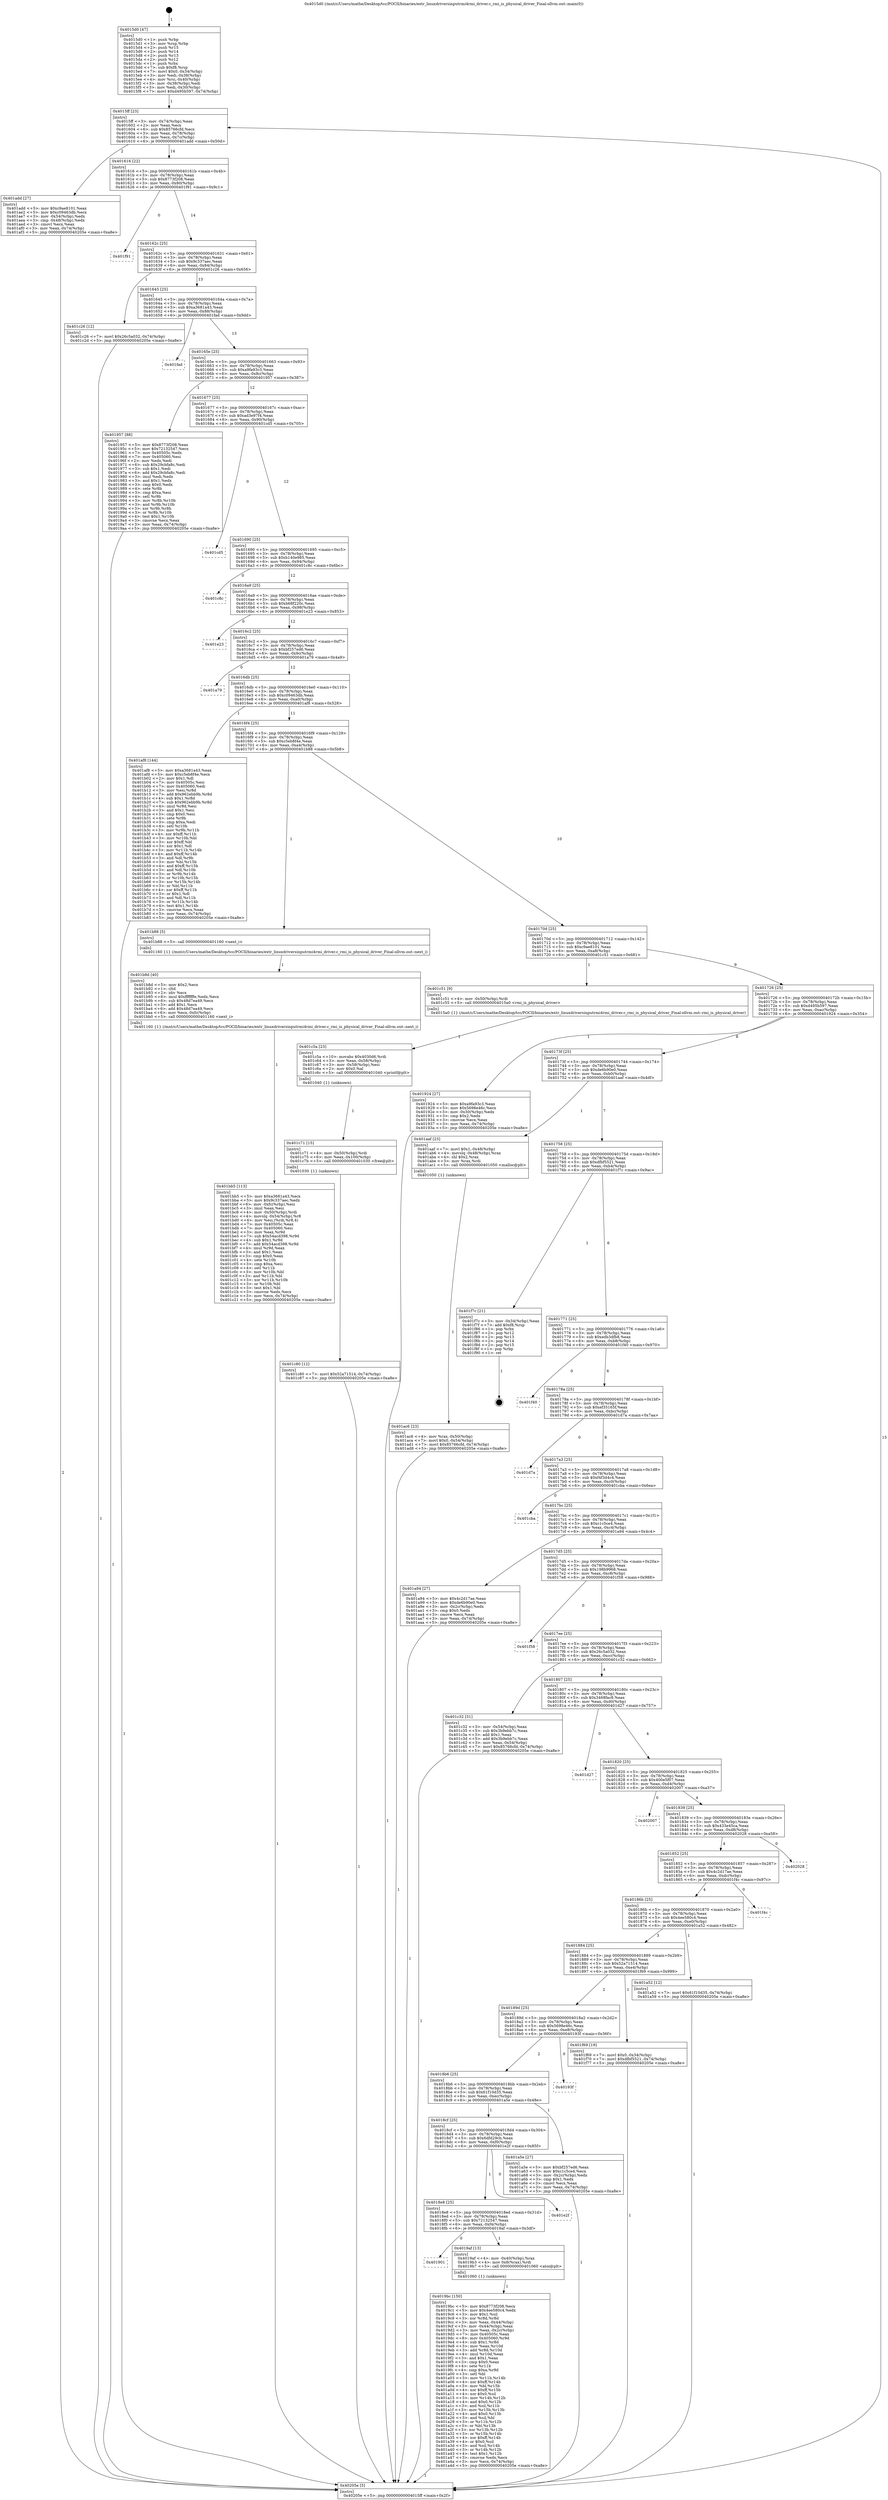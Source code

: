 digraph "0x4015d0" {
  label = "0x4015d0 (/mnt/c/Users/mathe/Desktop/tcc/POCII/binaries/extr_linuxdriversinputrmi4rmi_driver.c_rmi_is_physical_driver_Final-ollvm.out::main(0))"
  labelloc = "t"
  node[shape=record]

  Entry [label="",width=0.3,height=0.3,shape=circle,fillcolor=black,style=filled]
  "0x4015ff" [label="{
     0x4015ff [23]\l
     | [instrs]\l
     &nbsp;&nbsp;0x4015ff \<+3\>: mov -0x74(%rbp),%eax\l
     &nbsp;&nbsp;0x401602 \<+2\>: mov %eax,%ecx\l
     &nbsp;&nbsp;0x401604 \<+6\>: sub $0x85766cfd,%ecx\l
     &nbsp;&nbsp;0x40160a \<+3\>: mov %eax,-0x78(%rbp)\l
     &nbsp;&nbsp;0x40160d \<+3\>: mov %ecx,-0x7c(%rbp)\l
     &nbsp;&nbsp;0x401610 \<+6\>: je 0000000000401add \<main+0x50d\>\l
  }"]
  "0x401add" [label="{
     0x401add [27]\l
     | [instrs]\l
     &nbsp;&nbsp;0x401add \<+5\>: mov $0xc9ae8101,%eax\l
     &nbsp;&nbsp;0x401ae2 \<+5\>: mov $0xc09463db,%ecx\l
     &nbsp;&nbsp;0x401ae7 \<+3\>: mov -0x54(%rbp),%edx\l
     &nbsp;&nbsp;0x401aea \<+3\>: cmp -0x48(%rbp),%edx\l
     &nbsp;&nbsp;0x401aed \<+3\>: cmovl %ecx,%eax\l
     &nbsp;&nbsp;0x401af0 \<+3\>: mov %eax,-0x74(%rbp)\l
     &nbsp;&nbsp;0x401af3 \<+5\>: jmp 000000000040205e \<main+0xa8e\>\l
  }"]
  "0x401616" [label="{
     0x401616 [22]\l
     | [instrs]\l
     &nbsp;&nbsp;0x401616 \<+5\>: jmp 000000000040161b \<main+0x4b\>\l
     &nbsp;&nbsp;0x40161b \<+3\>: mov -0x78(%rbp),%eax\l
     &nbsp;&nbsp;0x40161e \<+5\>: sub $0x8773f208,%eax\l
     &nbsp;&nbsp;0x401623 \<+3\>: mov %eax,-0x80(%rbp)\l
     &nbsp;&nbsp;0x401626 \<+6\>: je 0000000000401f91 \<main+0x9c1\>\l
  }"]
  Exit [label="",width=0.3,height=0.3,shape=circle,fillcolor=black,style=filled,peripheries=2]
  "0x401f91" [label="{
     0x401f91\l
  }", style=dashed]
  "0x40162c" [label="{
     0x40162c [25]\l
     | [instrs]\l
     &nbsp;&nbsp;0x40162c \<+5\>: jmp 0000000000401631 \<main+0x61\>\l
     &nbsp;&nbsp;0x401631 \<+3\>: mov -0x78(%rbp),%eax\l
     &nbsp;&nbsp;0x401634 \<+5\>: sub $0x9c337aec,%eax\l
     &nbsp;&nbsp;0x401639 \<+6\>: mov %eax,-0x84(%rbp)\l
     &nbsp;&nbsp;0x40163f \<+6\>: je 0000000000401c26 \<main+0x656\>\l
  }"]
  "0x401c80" [label="{
     0x401c80 [12]\l
     | [instrs]\l
     &nbsp;&nbsp;0x401c80 \<+7\>: movl $0x52a71514,-0x74(%rbp)\l
     &nbsp;&nbsp;0x401c87 \<+5\>: jmp 000000000040205e \<main+0xa8e\>\l
  }"]
  "0x401c26" [label="{
     0x401c26 [12]\l
     | [instrs]\l
     &nbsp;&nbsp;0x401c26 \<+7\>: movl $0x26c5a032,-0x74(%rbp)\l
     &nbsp;&nbsp;0x401c2d \<+5\>: jmp 000000000040205e \<main+0xa8e\>\l
  }"]
  "0x401645" [label="{
     0x401645 [25]\l
     | [instrs]\l
     &nbsp;&nbsp;0x401645 \<+5\>: jmp 000000000040164a \<main+0x7a\>\l
     &nbsp;&nbsp;0x40164a \<+3\>: mov -0x78(%rbp),%eax\l
     &nbsp;&nbsp;0x40164d \<+5\>: sub $0xa3681a43,%eax\l
     &nbsp;&nbsp;0x401652 \<+6\>: mov %eax,-0x88(%rbp)\l
     &nbsp;&nbsp;0x401658 \<+6\>: je 0000000000401fad \<main+0x9dd\>\l
  }"]
  "0x401c71" [label="{
     0x401c71 [15]\l
     | [instrs]\l
     &nbsp;&nbsp;0x401c71 \<+4\>: mov -0x50(%rbp),%rdi\l
     &nbsp;&nbsp;0x401c75 \<+6\>: mov %eax,-0x100(%rbp)\l
     &nbsp;&nbsp;0x401c7b \<+5\>: call 0000000000401030 \<free@plt\>\l
     | [calls]\l
     &nbsp;&nbsp;0x401030 \{1\} (unknown)\l
  }"]
  "0x401fad" [label="{
     0x401fad\l
  }", style=dashed]
  "0x40165e" [label="{
     0x40165e [25]\l
     | [instrs]\l
     &nbsp;&nbsp;0x40165e \<+5\>: jmp 0000000000401663 \<main+0x93\>\l
     &nbsp;&nbsp;0x401663 \<+3\>: mov -0x78(%rbp),%eax\l
     &nbsp;&nbsp;0x401666 \<+5\>: sub $0xa9fa93c3,%eax\l
     &nbsp;&nbsp;0x40166b \<+6\>: mov %eax,-0x8c(%rbp)\l
     &nbsp;&nbsp;0x401671 \<+6\>: je 0000000000401957 \<main+0x387\>\l
  }"]
  "0x401c5a" [label="{
     0x401c5a [23]\l
     | [instrs]\l
     &nbsp;&nbsp;0x401c5a \<+10\>: movabs $0x4030d6,%rdi\l
     &nbsp;&nbsp;0x401c64 \<+3\>: mov %eax,-0x58(%rbp)\l
     &nbsp;&nbsp;0x401c67 \<+3\>: mov -0x58(%rbp),%esi\l
     &nbsp;&nbsp;0x401c6a \<+2\>: mov $0x0,%al\l
     &nbsp;&nbsp;0x401c6c \<+5\>: call 0000000000401040 \<printf@plt\>\l
     | [calls]\l
     &nbsp;&nbsp;0x401040 \{1\} (unknown)\l
  }"]
  "0x401957" [label="{
     0x401957 [88]\l
     | [instrs]\l
     &nbsp;&nbsp;0x401957 \<+5\>: mov $0x8773f208,%eax\l
     &nbsp;&nbsp;0x40195c \<+5\>: mov $0x72132547,%ecx\l
     &nbsp;&nbsp;0x401961 \<+7\>: mov 0x40505c,%edx\l
     &nbsp;&nbsp;0x401968 \<+7\>: mov 0x405060,%esi\l
     &nbsp;&nbsp;0x40196f \<+2\>: mov %edx,%edi\l
     &nbsp;&nbsp;0x401971 \<+6\>: sub $0x29cbfa8c,%edi\l
     &nbsp;&nbsp;0x401977 \<+3\>: sub $0x1,%edi\l
     &nbsp;&nbsp;0x40197a \<+6\>: add $0x29cbfa8c,%edi\l
     &nbsp;&nbsp;0x401980 \<+3\>: imul %edi,%edx\l
     &nbsp;&nbsp;0x401983 \<+3\>: and $0x1,%edx\l
     &nbsp;&nbsp;0x401986 \<+3\>: cmp $0x0,%edx\l
     &nbsp;&nbsp;0x401989 \<+4\>: sete %r8b\l
     &nbsp;&nbsp;0x40198d \<+3\>: cmp $0xa,%esi\l
     &nbsp;&nbsp;0x401990 \<+4\>: setl %r9b\l
     &nbsp;&nbsp;0x401994 \<+3\>: mov %r8b,%r10b\l
     &nbsp;&nbsp;0x401997 \<+3\>: and %r9b,%r10b\l
     &nbsp;&nbsp;0x40199a \<+3\>: xor %r9b,%r8b\l
     &nbsp;&nbsp;0x40199d \<+3\>: or %r8b,%r10b\l
     &nbsp;&nbsp;0x4019a0 \<+4\>: test $0x1,%r10b\l
     &nbsp;&nbsp;0x4019a4 \<+3\>: cmovne %ecx,%eax\l
     &nbsp;&nbsp;0x4019a7 \<+3\>: mov %eax,-0x74(%rbp)\l
     &nbsp;&nbsp;0x4019aa \<+5\>: jmp 000000000040205e \<main+0xa8e\>\l
  }"]
  "0x401677" [label="{
     0x401677 [25]\l
     | [instrs]\l
     &nbsp;&nbsp;0x401677 \<+5\>: jmp 000000000040167c \<main+0xac\>\l
     &nbsp;&nbsp;0x40167c \<+3\>: mov -0x78(%rbp),%eax\l
     &nbsp;&nbsp;0x40167f \<+5\>: sub $0xad3e97f4,%eax\l
     &nbsp;&nbsp;0x401684 \<+6\>: mov %eax,-0x90(%rbp)\l
     &nbsp;&nbsp;0x40168a \<+6\>: je 0000000000401cd5 \<main+0x705\>\l
  }"]
  "0x401bb5" [label="{
     0x401bb5 [113]\l
     | [instrs]\l
     &nbsp;&nbsp;0x401bb5 \<+5\>: mov $0xa3681a43,%ecx\l
     &nbsp;&nbsp;0x401bba \<+5\>: mov $0x9c337aec,%edx\l
     &nbsp;&nbsp;0x401bbf \<+6\>: mov -0xfc(%rbp),%esi\l
     &nbsp;&nbsp;0x401bc5 \<+3\>: imul %eax,%esi\l
     &nbsp;&nbsp;0x401bc8 \<+4\>: mov -0x50(%rbp),%rdi\l
     &nbsp;&nbsp;0x401bcc \<+4\>: movslq -0x54(%rbp),%r8\l
     &nbsp;&nbsp;0x401bd0 \<+4\>: mov %esi,(%rdi,%r8,4)\l
     &nbsp;&nbsp;0x401bd4 \<+7\>: mov 0x40505c,%eax\l
     &nbsp;&nbsp;0x401bdb \<+7\>: mov 0x405060,%esi\l
     &nbsp;&nbsp;0x401be2 \<+3\>: mov %eax,%r9d\l
     &nbsp;&nbsp;0x401be5 \<+7\>: sub $0x54acd398,%r9d\l
     &nbsp;&nbsp;0x401bec \<+4\>: sub $0x1,%r9d\l
     &nbsp;&nbsp;0x401bf0 \<+7\>: add $0x54acd398,%r9d\l
     &nbsp;&nbsp;0x401bf7 \<+4\>: imul %r9d,%eax\l
     &nbsp;&nbsp;0x401bfb \<+3\>: and $0x1,%eax\l
     &nbsp;&nbsp;0x401bfe \<+3\>: cmp $0x0,%eax\l
     &nbsp;&nbsp;0x401c01 \<+4\>: sete %r10b\l
     &nbsp;&nbsp;0x401c05 \<+3\>: cmp $0xa,%esi\l
     &nbsp;&nbsp;0x401c08 \<+4\>: setl %r11b\l
     &nbsp;&nbsp;0x401c0c \<+3\>: mov %r10b,%bl\l
     &nbsp;&nbsp;0x401c0f \<+3\>: and %r11b,%bl\l
     &nbsp;&nbsp;0x401c12 \<+3\>: xor %r11b,%r10b\l
     &nbsp;&nbsp;0x401c15 \<+3\>: or %r10b,%bl\l
     &nbsp;&nbsp;0x401c18 \<+3\>: test $0x1,%bl\l
     &nbsp;&nbsp;0x401c1b \<+3\>: cmovne %edx,%ecx\l
     &nbsp;&nbsp;0x401c1e \<+3\>: mov %ecx,-0x74(%rbp)\l
     &nbsp;&nbsp;0x401c21 \<+5\>: jmp 000000000040205e \<main+0xa8e\>\l
  }"]
  "0x401cd5" [label="{
     0x401cd5\l
  }", style=dashed]
  "0x401690" [label="{
     0x401690 [25]\l
     | [instrs]\l
     &nbsp;&nbsp;0x401690 \<+5\>: jmp 0000000000401695 \<main+0xc5\>\l
     &nbsp;&nbsp;0x401695 \<+3\>: mov -0x78(%rbp),%eax\l
     &nbsp;&nbsp;0x401698 \<+5\>: sub $0xb140e985,%eax\l
     &nbsp;&nbsp;0x40169d \<+6\>: mov %eax,-0x94(%rbp)\l
     &nbsp;&nbsp;0x4016a3 \<+6\>: je 0000000000401c8c \<main+0x6bc\>\l
  }"]
  "0x401b8d" [label="{
     0x401b8d [40]\l
     | [instrs]\l
     &nbsp;&nbsp;0x401b8d \<+5\>: mov $0x2,%ecx\l
     &nbsp;&nbsp;0x401b92 \<+1\>: cltd\l
     &nbsp;&nbsp;0x401b93 \<+2\>: idiv %ecx\l
     &nbsp;&nbsp;0x401b95 \<+6\>: imul $0xfffffffe,%edx,%ecx\l
     &nbsp;&nbsp;0x401b9b \<+6\>: sub $0x48d7ea49,%ecx\l
     &nbsp;&nbsp;0x401ba1 \<+3\>: add $0x1,%ecx\l
     &nbsp;&nbsp;0x401ba4 \<+6\>: add $0x48d7ea49,%ecx\l
     &nbsp;&nbsp;0x401baa \<+6\>: mov %ecx,-0xfc(%rbp)\l
     &nbsp;&nbsp;0x401bb0 \<+5\>: call 0000000000401160 \<next_i\>\l
     | [calls]\l
     &nbsp;&nbsp;0x401160 \{1\} (/mnt/c/Users/mathe/Desktop/tcc/POCII/binaries/extr_linuxdriversinputrmi4rmi_driver.c_rmi_is_physical_driver_Final-ollvm.out::next_i)\l
  }"]
  "0x401c8c" [label="{
     0x401c8c\l
  }", style=dashed]
  "0x4016a9" [label="{
     0x4016a9 [25]\l
     | [instrs]\l
     &nbsp;&nbsp;0x4016a9 \<+5\>: jmp 00000000004016ae \<main+0xde\>\l
     &nbsp;&nbsp;0x4016ae \<+3\>: mov -0x78(%rbp),%eax\l
     &nbsp;&nbsp;0x4016b1 \<+5\>: sub $0xb68f220c,%eax\l
     &nbsp;&nbsp;0x4016b6 \<+6\>: mov %eax,-0x98(%rbp)\l
     &nbsp;&nbsp;0x4016bc \<+6\>: je 0000000000401e23 \<main+0x853\>\l
  }"]
  "0x401ac6" [label="{
     0x401ac6 [23]\l
     | [instrs]\l
     &nbsp;&nbsp;0x401ac6 \<+4\>: mov %rax,-0x50(%rbp)\l
     &nbsp;&nbsp;0x401aca \<+7\>: movl $0x0,-0x54(%rbp)\l
     &nbsp;&nbsp;0x401ad1 \<+7\>: movl $0x85766cfd,-0x74(%rbp)\l
     &nbsp;&nbsp;0x401ad8 \<+5\>: jmp 000000000040205e \<main+0xa8e\>\l
  }"]
  "0x401e23" [label="{
     0x401e23\l
  }", style=dashed]
  "0x4016c2" [label="{
     0x4016c2 [25]\l
     | [instrs]\l
     &nbsp;&nbsp;0x4016c2 \<+5\>: jmp 00000000004016c7 \<main+0xf7\>\l
     &nbsp;&nbsp;0x4016c7 \<+3\>: mov -0x78(%rbp),%eax\l
     &nbsp;&nbsp;0x4016ca \<+5\>: sub $0xbf257ed6,%eax\l
     &nbsp;&nbsp;0x4016cf \<+6\>: mov %eax,-0x9c(%rbp)\l
     &nbsp;&nbsp;0x4016d5 \<+6\>: je 0000000000401a79 \<main+0x4a9\>\l
  }"]
  "0x4019bc" [label="{
     0x4019bc [150]\l
     | [instrs]\l
     &nbsp;&nbsp;0x4019bc \<+5\>: mov $0x8773f208,%ecx\l
     &nbsp;&nbsp;0x4019c1 \<+5\>: mov $0x4ee580c4,%edx\l
     &nbsp;&nbsp;0x4019c6 \<+3\>: mov $0x1,%sil\l
     &nbsp;&nbsp;0x4019c9 \<+3\>: xor %r8d,%r8d\l
     &nbsp;&nbsp;0x4019cc \<+3\>: mov %eax,-0x44(%rbp)\l
     &nbsp;&nbsp;0x4019cf \<+3\>: mov -0x44(%rbp),%eax\l
     &nbsp;&nbsp;0x4019d2 \<+3\>: mov %eax,-0x2c(%rbp)\l
     &nbsp;&nbsp;0x4019d5 \<+7\>: mov 0x40505c,%eax\l
     &nbsp;&nbsp;0x4019dc \<+8\>: mov 0x405060,%r9d\l
     &nbsp;&nbsp;0x4019e4 \<+4\>: sub $0x1,%r8d\l
     &nbsp;&nbsp;0x4019e8 \<+3\>: mov %eax,%r10d\l
     &nbsp;&nbsp;0x4019eb \<+3\>: add %r8d,%r10d\l
     &nbsp;&nbsp;0x4019ee \<+4\>: imul %r10d,%eax\l
     &nbsp;&nbsp;0x4019f2 \<+3\>: and $0x1,%eax\l
     &nbsp;&nbsp;0x4019f5 \<+3\>: cmp $0x0,%eax\l
     &nbsp;&nbsp;0x4019f8 \<+4\>: sete %r11b\l
     &nbsp;&nbsp;0x4019fc \<+4\>: cmp $0xa,%r9d\l
     &nbsp;&nbsp;0x401a00 \<+3\>: setl %bl\l
     &nbsp;&nbsp;0x401a03 \<+3\>: mov %r11b,%r14b\l
     &nbsp;&nbsp;0x401a06 \<+4\>: xor $0xff,%r14b\l
     &nbsp;&nbsp;0x401a0a \<+3\>: mov %bl,%r15b\l
     &nbsp;&nbsp;0x401a0d \<+4\>: xor $0xff,%r15b\l
     &nbsp;&nbsp;0x401a11 \<+4\>: xor $0x0,%sil\l
     &nbsp;&nbsp;0x401a15 \<+3\>: mov %r14b,%r12b\l
     &nbsp;&nbsp;0x401a18 \<+4\>: and $0x0,%r12b\l
     &nbsp;&nbsp;0x401a1c \<+3\>: and %sil,%r11b\l
     &nbsp;&nbsp;0x401a1f \<+3\>: mov %r15b,%r13b\l
     &nbsp;&nbsp;0x401a22 \<+4\>: and $0x0,%r13b\l
     &nbsp;&nbsp;0x401a26 \<+3\>: and %sil,%bl\l
     &nbsp;&nbsp;0x401a29 \<+3\>: or %r11b,%r12b\l
     &nbsp;&nbsp;0x401a2c \<+3\>: or %bl,%r13b\l
     &nbsp;&nbsp;0x401a2f \<+3\>: xor %r13b,%r12b\l
     &nbsp;&nbsp;0x401a32 \<+3\>: or %r15b,%r14b\l
     &nbsp;&nbsp;0x401a35 \<+4\>: xor $0xff,%r14b\l
     &nbsp;&nbsp;0x401a39 \<+4\>: or $0x0,%sil\l
     &nbsp;&nbsp;0x401a3d \<+3\>: and %sil,%r14b\l
     &nbsp;&nbsp;0x401a40 \<+3\>: or %r14b,%r12b\l
     &nbsp;&nbsp;0x401a43 \<+4\>: test $0x1,%r12b\l
     &nbsp;&nbsp;0x401a47 \<+3\>: cmovne %edx,%ecx\l
     &nbsp;&nbsp;0x401a4a \<+3\>: mov %ecx,-0x74(%rbp)\l
     &nbsp;&nbsp;0x401a4d \<+5\>: jmp 000000000040205e \<main+0xa8e\>\l
  }"]
  "0x401a79" [label="{
     0x401a79\l
  }", style=dashed]
  "0x4016db" [label="{
     0x4016db [25]\l
     | [instrs]\l
     &nbsp;&nbsp;0x4016db \<+5\>: jmp 00000000004016e0 \<main+0x110\>\l
     &nbsp;&nbsp;0x4016e0 \<+3\>: mov -0x78(%rbp),%eax\l
     &nbsp;&nbsp;0x4016e3 \<+5\>: sub $0xc09463db,%eax\l
     &nbsp;&nbsp;0x4016e8 \<+6\>: mov %eax,-0xa0(%rbp)\l
     &nbsp;&nbsp;0x4016ee \<+6\>: je 0000000000401af8 \<main+0x528\>\l
  }"]
  "0x401901" [label="{
     0x401901\l
  }", style=dashed]
  "0x401af8" [label="{
     0x401af8 [144]\l
     | [instrs]\l
     &nbsp;&nbsp;0x401af8 \<+5\>: mov $0xa3681a43,%eax\l
     &nbsp;&nbsp;0x401afd \<+5\>: mov $0xc5eb8f4e,%ecx\l
     &nbsp;&nbsp;0x401b02 \<+2\>: mov $0x1,%dl\l
     &nbsp;&nbsp;0x401b04 \<+7\>: mov 0x40505c,%esi\l
     &nbsp;&nbsp;0x401b0b \<+7\>: mov 0x405060,%edi\l
     &nbsp;&nbsp;0x401b12 \<+3\>: mov %esi,%r8d\l
     &nbsp;&nbsp;0x401b15 \<+7\>: add $0x962ebb9b,%r8d\l
     &nbsp;&nbsp;0x401b1c \<+4\>: sub $0x1,%r8d\l
     &nbsp;&nbsp;0x401b20 \<+7\>: sub $0x962ebb9b,%r8d\l
     &nbsp;&nbsp;0x401b27 \<+4\>: imul %r8d,%esi\l
     &nbsp;&nbsp;0x401b2b \<+3\>: and $0x1,%esi\l
     &nbsp;&nbsp;0x401b2e \<+3\>: cmp $0x0,%esi\l
     &nbsp;&nbsp;0x401b31 \<+4\>: sete %r9b\l
     &nbsp;&nbsp;0x401b35 \<+3\>: cmp $0xa,%edi\l
     &nbsp;&nbsp;0x401b38 \<+4\>: setl %r10b\l
     &nbsp;&nbsp;0x401b3c \<+3\>: mov %r9b,%r11b\l
     &nbsp;&nbsp;0x401b3f \<+4\>: xor $0xff,%r11b\l
     &nbsp;&nbsp;0x401b43 \<+3\>: mov %r10b,%bl\l
     &nbsp;&nbsp;0x401b46 \<+3\>: xor $0xff,%bl\l
     &nbsp;&nbsp;0x401b49 \<+3\>: xor $0x1,%dl\l
     &nbsp;&nbsp;0x401b4c \<+3\>: mov %r11b,%r14b\l
     &nbsp;&nbsp;0x401b4f \<+4\>: and $0xff,%r14b\l
     &nbsp;&nbsp;0x401b53 \<+3\>: and %dl,%r9b\l
     &nbsp;&nbsp;0x401b56 \<+3\>: mov %bl,%r15b\l
     &nbsp;&nbsp;0x401b59 \<+4\>: and $0xff,%r15b\l
     &nbsp;&nbsp;0x401b5d \<+3\>: and %dl,%r10b\l
     &nbsp;&nbsp;0x401b60 \<+3\>: or %r9b,%r14b\l
     &nbsp;&nbsp;0x401b63 \<+3\>: or %r10b,%r15b\l
     &nbsp;&nbsp;0x401b66 \<+3\>: xor %r15b,%r14b\l
     &nbsp;&nbsp;0x401b69 \<+3\>: or %bl,%r11b\l
     &nbsp;&nbsp;0x401b6c \<+4\>: xor $0xff,%r11b\l
     &nbsp;&nbsp;0x401b70 \<+3\>: or $0x1,%dl\l
     &nbsp;&nbsp;0x401b73 \<+3\>: and %dl,%r11b\l
     &nbsp;&nbsp;0x401b76 \<+3\>: or %r11b,%r14b\l
     &nbsp;&nbsp;0x401b79 \<+4\>: test $0x1,%r14b\l
     &nbsp;&nbsp;0x401b7d \<+3\>: cmovne %ecx,%eax\l
     &nbsp;&nbsp;0x401b80 \<+3\>: mov %eax,-0x74(%rbp)\l
     &nbsp;&nbsp;0x401b83 \<+5\>: jmp 000000000040205e \<main+0xa8e\>\l
  }"]
  "0x4016f4" [label="{
     0x4016f4 [25]\l
     | [instrs]\l
     &nbsp;&nbsp;0x4016f4 \<+5\>: jmp 00000000004016f9 \<main+0x129\>\l
     &nbsp;&nbsp;0x4016f9 \<+3\>: mov -0x78(%rbp),%eax\l
     &nbsp;&nbsp;0x4016fc \<+5\>: sub $0xc5eb8f4e,%eax\l
     &nbsp;&nbsp;0x401701 \<+6\>: mov %eax,-0xa4(%rbp)\l
     &nbsp;&nbsp;0x401707 \<+6\>: je 0000000000401b88 \<main+0x5b8\>\l
  }"]
  "0x4019af" [label="{
     0x4019af [13]\l
     | [instrs]\l
     &nbsp;&nbsp;0x4019af \<+4\>: mov -0x40(%rbp),%rax\l
     &nbsp;&nbsp;0x4019b3 \<+4\>: mov 0x8(%rax),%rdi\l
     &nbsp;&nbsp;0x4019b7 \<+5\>: call 0000000000401060 \<atoi@plt\>\l
     | [calls]\l
     &nbsp;&nbsp;0x401060 \{1\} (unknown)\l
  }"]
  "0x401b88" [label="{
     0x401b88 [5]\l
     | [instrs]\l
     &nbsp;&nbsp;0x401b88 \<+5\>: call 0000000000401160 \<next_i\>\l
     | [calls]\l
     &nbsp;&nbsp;0x401160 \{1\} (/mnt/c/Users/mathe/Desktop/tcc/POCII/binaries/extr_linuxdriversinputrmi4rmi_driver.c_rmi_is_physical_driver_Final-ollvm.out::next_i)\l
  }"]
  "0x40170d" [label="{
     0x40170d [25]\l
     | [instrs]\l
     &nbsp;&nbsp;0x40170d \<+5\>: jmp 0000000000401712 \<main+0x142\>\l
     &nbsp;&nbsp;0x401712 \<+3\>: mov -0x78(%rbp),%eax\l
     &nbsp;&nbsp;0x401715 \<+5\>: sub $0xc9ae8101,%eax\l
     &nbsp;&nbsp;0x40171a \<+6\>: mov %eax,-0xa8(%rbp)\l
     &nbsp;&nbsp;0x401720 \<+6\>: je 0000000000401c51 \<main+0x681\>\l
  }"]
  "0x4018e8" [label="{
     0x4018e8 [25]\l
     | [instrs]\l
     &nbsp;&nbsp;0x4018e8 \<+5\>: jmp 00000000004018ed \<main+0x31d\>\l
     &nbsp;&nbsp;0x4018ed \<+3\>: mov -0x78(%rbp),%eax\l
     &nbsp;&nbsp;0x4018f0 \<+5\>: sub $0x72132547,%eax\l
     &nbsp;&nbsp;0x4018f5 \<+6\>: mov %eax,-0xf4(%rbp)\l
     &nbsp;&nbsp;0x4018fb \<+6\>: je 00000000004019af \<main+0x3df\>\l
  }"]
  "0x401c51" [label="{
     0x401c51 [9]\l
     | [instrs]\l
     &nbsp;&nbsp;0x401c51 \<+4\>: mov -0x50(%rbp),%rdi\l
     &nbsp;&nbsp;0x401c55 \<+5\>: call 00000000004015a0 \<rmi_is_physical_driver\>\l
     | [calls]\l
     &nbsp;&nbsp;0x4015a0 \{1\} (/mnt/c/Users/mathe/Desktop/tcc/POCII/binaries/extr_linuxdriversinputrmi4rmi_driver.c_rmi_is_physical_driver_Final-ollvm.out::rmi_is_physical_driver)\l
  }"]
  "0x401726" [label="{
     0x401726 [25]\l
     | [instrs]\l
     &nbsp;&nbsp;0x401726 \<+5\>: jmp 000000000040172b \<main+0x15b\>\l
     &nbsp;&nbsp;0x40172b \<+3\>: mov -0x78(%rbp),%eax\l
     &nbsp;&nbsp;0x40172e \<+5\>: sub $0xd495b597,%eax\l
     &nbsp;&nbsp;0x401733 \<+6\>: mov %eax,-0xac(%rbp)\l
     &nbsp;&nbsp;0x401739 \<+6\>: je 0000000000401924 \<main+0x354\>\l
  }"]
  "0x401e2f" [label="{
     0x401e2f\l
  }", style=dashed]
  "0x401924" [label="{
     0x401924 [27]\l
     | [instrs]\l
     &nbsp;&nbsp;0x401924 \<+5\>: mov $0xa9fa93c3,%eax\l
     &nbsp;&nbsp;0x401929 \<+5\>: mov $0x5698e46c,%ecx\l
     &nbsp;&nbsp;0x40192e \<+3\>: mov -0x30(%rbp),%edx\l
     &nbsp;&nbsp;0x401931 \<+3\>: cmp $0x2,%edx\l
     &nbsp;&nbsp;0x401934 \<+3\>: cmovne %ecx,%eax\l
     &nbsp;&nbsp;0x401937 \<+3\>: mov %eax,-0x74(%rbp)\l
     &nbsp;&nbsp;0x40193a \<+5\>: jmp 000000000040205e \<main+0xa8e\>\l
  }"]
  "0x40173f" [label="{
     0x40173f [25]\l
     | [instrs]\l
     &nbsp;&nbsp;0x40173f \<+5\>: jmp 0000000000401744 \<main+0x174\>\l
     &nbsp;&nbsp;0x401744 \<+3\>: mov -0x78(%rbp),%eax\l
     &nbsp;&nbsp;0x401747 \<+5\>: sub $0xde6b90e0,%eax\l
     &nbsp;&nbsp;0x40174c \<+6\>: mov %eax,-0xb0(%rbp)\l
     &nbsp;&nbsp;0x401752 \<+6\>: je 0000000000401aaf \<main+0x4df\>\l
  }"]
  "0x40205e" [label="{
     0x40205e [5]\l
     | [instrs]\l
     &nbsp;&nbsp;0x40205e \<+5\>: jmp 00000000004015ff \<main+0x2f\>\l
  }"]
  "0x4015d0" [label="{
     0x4015d0 [47]\l
     | [instrs]\l
     &nbsp;&nbsp;0x4015d0 \<+1\>: push %rbp\l
     &nbsp;&nbsp;0x4015d1 \<+3\>: mov %rsp,%rbp\l
     &nbsp;&nbsp;0x4015d4 \<+2\>: push %r15\l
     &nbsp;&nbsp;0x4015d6 \<+2\>: push %r14\l
     &nbsp;&nbsp;0x4015d8 \<+2\>: push %r13\l
     &nbsp;&nbsp;0x4015da \<+2\>: push %r12\l
     &nbsp;&nbsp;0x4015dc \<+1\>: push %rbx\l
     &nbsp;&nbsp;0x4015dd \<+7\>: sub $0xf8,%rsp\l
     &nbsp;&nbsp;0x4015e4 \<+7\>: movl $0x0,-0x34(%rbp)\l
     &nbsp;&nbsp;0x4015eb \<+3\>: mov %edi,-0x38(%rbp)\l
     &nbsp;&nbsp;0x4015ee \<+4\>: mov %rsi,-0x40(%rbp)\l
     &nbsp;&nbsp;0x4015f2 \<+3\>: mov -0x38(%rbp),%edi\l
     &nbsp;&nbsp;0x4015f5 \<+3\>: mov %edi,-0x30(%rbp)\l
     &nbsp;&nbsp;0x4015f8 \<+7\>: movl $0xd495b597,-0x74(%rbp)\l
  }"]
  "0x4018cf" [label="{
     0x4018cf [25]\l
     | [instrs]\l
     &nbsp;&nbsp;0x4018cf \<+5\>: jmp 00000000004018d4 \<main+0x304\>\l
     &nbsp;&nbsp;0x4018d4 \<+3\>: mov -0x78(%rbp),%eax\l
     &nbsp;&nbsp;0x4018d7 \<+5\>: sub $0x6dfd29cb,%eax\l
     &nbsp;&nbsp;0x4018dc \<+6\>: mov %eax,-0xf0(%rbp)\l
     &nbsp;&nbsp;0x4018e2 \<+6\>: je 0000000000401e2f \<main+0x85f\>\l
  }"]
  "0x401aaf" [label="{
     0x401aaf [23]\l
     | [instrs]\l
     &nbsp;&nbsp;0x401aaf \<+7\>: movl $0x1,-0x48(%rbp)\l
     &nbsp;&nbsp;0x401ab6 \<+4\>: movslq -0x48(%rbp),%rax\l
     &nbsp;&nbsp;0x401aba \<+4\>: shl $0x2,%rax\l
     &nbsp;&nbsp;0x401abe \<+3\>: mov %rax,%rdi\l
     &nbsp;&nbsp;0x401ac1 \<+5\>: call 0000000000401050 \<malloc@plt\>\l
     | [calls]\l
     &nbsp;&nbsp;0x401050 \{1\} (unknown)\l
  }"]
  "0x401758" [label="{
     0x401758 [25]\l
     | [instrs]\l
     &nbsp;&nbsp;0x401758 \<+5\>: jmp 000000000040175d \<main+0x18d\>\l
     &nbsp;&nbsp;0x40175d \<+3\>: mov -0x78(%rbp),%eax\l
     &nbsp;&nbsp;0x401760 \<+5\>: sub $0xdfbf5521,%eax\l
     &nbsp;&nbsp;0x401765 \<+6\>: mov %eax,-0xb4(%rbp)\l
     &nbsp;&nbsp;0x40176b \<+6\>: je 0000000000401f7c \<main+0x9ac\>\l
  }"]
  "0x401a5e" [label="{
     0x401a5e [27]\l
     | [instrs]\l
     &nbsp;&nbsp;0x401a5e \<+5\>: mov $0xbf257ed6,%eax\l
     &nbsp;&nbsp;0x401a63 \<+5\>: mov $0xc1c5ce4,%ecx\l
     &nbsp;&nbsp;0x401a68 \<+3\>: mov -0x2c(%rbp),%edx\l
     &nbsp;&nbsp;0x401a6b \<+3\>: cmp $0x1,%edx\l
     &nbsp;&nbsp;0x401a6e \<+3\>: cmovl %ecx,%eax\l
     &nbsp;&nbsp;0x401a71 \<+3\>: mov %eax,-0x74(%rbp)\l
     &nbsp;&nbsp;0x401a74 \<+5\>: jmp 000000000040205e \<main+0xa8e\>\l
  }"]
  "0x401f7c" [label="{
     0x401f7c [21]\l
     | [instrs]\l
     &nbsp;&nbsp;0x401f7c \<+3\>: mov -0x34(%rbp),%eax\l
     &nbsp;&nbsp;0x401f7f \<+7\>: add $0xf8,%rsp\l
     &nbsp;&nbsp;0x401f86 \<+1\>: pop %rbx\l
     &nbsp;&nbsp;0x401f87 \<+2\>: pop %r12\l
     &nbsp;&nbsp;0x401f89 \<+2\>: pop %r13\l
     &nbsp;&nbsp;0x401f8b \<+2\>: pop %r14\l
     &nbsp;&nbsp;0x401f8d \<+2\>: pop %r15\l
     &nbsp;&nbsp;0x401f8f \<+1\>: pop %rbp\l
     &nbsp;&nbsp;0x401f90 \<+1\>: ret\l
  }"]
  "0x401771" [label="{
     0x401771 [25]\l
     | [instrs]\l
     &nbsp;&nbsp;0x401771 \<+5\>: jmp 0000000000401776 \<main+0x1a6\>\l
     &nbsp;&nbsp;0x401776 \<+3\>: mov -0x78(%rbp),%eax\l
     &nbsp;&nbsp;0x401779 \<+5\>: sub $0xedb3dfb8,%eax\l
     &nbsp;&nbsp;0x40177e \<+6\>: mov %eax,-0xb8(%rbp)\l
     &nbsp;&nbsp;0x401784 \<+6\>: je 0000000000401f40 \<main+0x970\>\l
  }"]
  "0x4018b6" [label="{
     0x4018b6 [25]\l
     | [instrs]\l
     &nbsp;&nbsp;0x4018b6 \<+5\>: jmp 00000000004018bb \<main+0x2eb\>\l
     &nbsp;&nbsp;0x4018bb \<+3\>: mov -0x78(%rbp),%eax\l
     &nbsp;&nbsp;0x4018be \<+5\>: sub $0x61f10d35,%eax\l
     &nbsp;&nbsp;0x4018c3 \<+6\>: mov %eax,-0xec(%rbp)\l
     &nbsp;&nbsp;0x4018c9 \<+6\>: je 0000000000401a5e \<main+0x48e\>\l
  }"]
  "0x401f40" [label="{
     0x401f40\l
  }", style=dashed]
  "0x40178a" [label="{
     0x40178a [25]\l
     | [instrs]\l
     &nbsp;&nbsp;0x40178a \<+5\>: jmp 000000000040178f \<main+0x1bf\>\l
     &nbsp;&nbsp;0x40178f \<+3\>: mov -0x78(%rbp),%eax\l
     &nbsp;&nbsp;0x401792 \<+5\>: sub $0xef35165f,%eax\l
     &nbsp;&nbsp;0x401797 \<+6\>: mov %eax,-0xbc(%rbp)\l
     &nbsp;&nbsp;0x40179d \<+6\>: je 0000000000401d7a \<main+0x7aa\>\l
  }"]
  "0x40193f" [label="{
     0x40193f\l
  }", style=dashed]
  "0x401d7a" [label="{
     0x401d7a\l
  }", style=dashed]
  "0x4017a3" [label="{
     0x4017a3 [25]\l
     | [instrs]\l
     &nbsp;&nbsp;0x4017a3 \<+5\>: jmp 00000000004017a8 \<main+0x1d8\>\l
     &nbsp;&nbsp;0x4017a8 \<+3\>: mov -0x78(%rbp),%eax\l
     &nbsp;&nbsp;0x4017ab \<+5\>: sub $0xf4f3d4c4,%eax\l
     &nbsp;&nbsp;0x4017b0 \<+6\>: mov %eax,-0xc0(%rbp)\l
     &nbsp;&nbsp;0x4017b6 \<+6\>: je 0000000000401cba \<main+0x6ea\>\l
  }"]
  "0x40189d" [label="{
     0x40189d [25]\l
     | [instrs]\l
     &nbsp;&nbsp;0x40189d \<+5\>: jmp 00000000004018a2 \<main+0x2d2\>\l
     &nbsp;&nbsp;0x4018a2 \<+3\>: mov -0x78(%rbp),%eax\l
     &nbsp;&nbsp;0x4018a5 \<+5\>: sub $0x5698e46c,%eax\l
     &nbsp;&nbsp;0x4018aa \<+6\>: mov %eax,-0xe8(%rbp)\l
     &nbsp;&nbsp;0x4018b0 \<+6\>: je 000000000040193f \<main+0x36f\>\l
  }"]
  "0x401cba" [label="{
     0x401cba\l
  }", style=dashed]
  "0x4017bc" [label="{
     0x4017bc [25]\l
     | [instrs]\l
     &nbsp;&nbsp;0x4017bc \<+5\>: jmp 00000000004017c1 \<main+0x1f1\>\l
     &nbsp;&nbsp;0x4017c1 \<+3\>: mov -0x78(%rbp),%eax\l
     &nbsp;&nbsp;0x4017c4 \<+5\>: sub $0xc1c5ce4,%eax\l
     &nbsp;&nbsp;0x4017c9 \<+6\>: mov %eax,-0xc4(%rbp)\l
     &nbsp;&nbsp;0x4017cf \<+6\>: je 0000000000401a94 \<main+0x4c4\>\l
  }"]
  "0x401f69" [label="{
     0x401f69 [19]\l
     | [instrs]\l
     &nbsp;&nbsp;0x401f69 \<+7\>: movl $0x0,-0x34(%rbp)\l
     &nbsp;&nbsp;0x401f70 \<+7\>: movl $0xdfbf5521,-0x74(%rbp)\l
     &nbsp;&nbsp;0x401f77 \<+5\>: jmp 000000000040205e \<main+0xa8e\>\l
  }"]
  "0x401a94" [label="{
     0x401a94 [27]\l
     | [instrs]\l
     &nbsp;&nbsp;0x401a94 \<+5\>: mov $0x4c2d17ae,%eax\l
     &nbsp;&nbsp;0x401a99 \<+5\>: mov $0xde6b90e0,%ecx\l
     &nbsp;&nbsp;0x401a9e \<+3\>: mov -0x2c(%rbp),%edx\l
     &nbsp;&nbsp;0x401aa1 \<+3\>: cmp $0x0,%edx\l
     &nbsp;&nbsp;0x401aa4 \<+3\>: cmove %ecx,%eax\l
     &nbsp;&nbsp;0x401aa7 \<+3\>: mov %eax,-0x74(%rbp)\l
     &nbsp;&nbsp;0x401aaa \<+5\>: jmp 000000000040205e \<main+0xa8e\>\l
  }"]
  "0x4017d5" [label="{
     0x4017d5 [25]\l
     | [instrs]\l
     &nbsp;&nbsp;0x4017d5 \<+5\>: jmp 00000000004017da \<main+0x20a\>\l
     &nbsp;&nbsp;0x4017da \<+3\>: mov -0x78(%rbp),%eax\l
     &nbsp;&nbsp;0x4017dd \<+5\>: sub $0x198b9968,%eax\l
     &nbsp;&nbsp;0x4017e2 \<+6\>: mov %eax,-0xc8(%rbp)\l
     &nbsp;&nbsp;0x4017e8 \<+6\>: je 0000000000401f58 \<main+0x988\>\l
  }"]
  "0x401884" [label="{
     0x401884 [25]\l
     | [instrs]\l
     &nbsp;&nbsp;0x401884 \<+5\>: jmp 0000000000401889 \<main+0x2b9\>\l
     &nbsp;&nbsp;0x401889 \<+3\>: mov -0x78(%rbp),%eax\l
     &nbsp;&nbsp;0x40188c \<+5\>: sub $0x52a71514,%eax\l
     &nbsp;&nbsp;0x401891 \<+6\>: mov %eax,-0xe4(%rbp)\l
     &nbsp;&nbsp;0x401897 \<+6\>: je 0000000000401f69 \<main+0x999\>\l
  }"]
  "0x401f58" [label="{
     0x401f58\l
  }", style=dashed]
  "0x4017ee" [label="{
     0x4017ee [25]\l
     | [instrs]\l
     &nbsp;&nbsp;0x4017ee \<+5\>: jmp 00000000004017f3 \<main+0x223\>\l
     &nbsp;&nbsp;0x4017f3 \<+3\>: mov -0x78(%rbp),%eax\l
     &nbsp;&nbsp;0x4017f6 \<+5\>: sub $0x26c5a032,%eax\l
     &nbsp;&nbsp;0x4017fb \<+6\>: mov %eax,-0xcc(%rbp)\l
     &nbsp;&nbsp;0x401801 \<+6\>: je 0000000000401c32 \<main+0x662\>\l
  }"]
  "0x401a52" [label="{
     0x401a52 [12]\l
     | [instrs]\l
     &nbsp;&nbsp;0x401a52 \<+7\>: movl $0x61f10d35,-0x74(%rbp)\l
     &nbsp;&nbsp;0x401a59 \<+5\>: jmp 000000000040205e \<main+0xa8e\>\l
  }"]
  "0x401c32" [label="{
     0x401c32 [31]\l
     | [instrs]\l
     &nbsp;&nbsp;0x401c32 \<+3\>: mov -0x54(%rbp),%eax\l
     &nbsp;&nbsp;0x401c35 \<+5\>: sub $0x3b9ebb7c,%eax\l
     &nbsp;&nbsp;0x401c3a \<+3\>: add $0x1,%eax\l
     &nbsp;&nbsp;0x401c3d \<+5\>: add $0x3b9ebb7c,%eax\l
     &nbsp;&nbsp;0x401c42 \<+3\>: mov %eax,-0x54(%rbp)\l
     &nbsp;&nbsp;0x401c45 \<+7\>: movl $0x85766cfd,-0x74(%rbp)\l
     &nbsp;&nbsp;0x401c4c \<+5\>: jmp 000000000040205e \<main+0xa8e\>\l
  }"]
  "0x401807" [label="{
     0x401807 [25]\l
     | [instrs]\l
     &nbsp;&nbsp;0x401807 \<+5\>: jmp 000000000040180c \<main+0x23c\>\l
     &nbsp;&nbsp;0x40180c \<+3\>: mov -0x78(%rbp),%eax\l
     &nbsp;&nbsp;0x40180f \<+5\>: sub $0x3468fac9,%eax\l
     &nbsp;&nbsp;0x401814 \<+6\>: mov %eax,-0xd0(%rbp)\l
     &nbsp;&nbsp;0x40181a \<+6\>: je 0000000000401d27 \<main+0x757\>\l
  }"]
  "0x40186b" [label="{
     0x40186b [25]\l
     | [instrs]\l
     &nbsp;&nbsp;0x40186b \<+5\>: jmp 0000000000401870 \<main+0x2a0\>\l
     &nbsp;&nbsp;0x401870 \<+3\>: mov -0x78(%rbp),%eax\l
     &nbsp;&nbsp;0x401873 \<+5\>: sub $0x4ee580c4,%eax\l
     &nbsp;&nbsp;0x401878 \<+6\>: mov %eax,-0xe0(%rbp)\l
     &nbsp;&nbsp;0x40187e \<+6\>: je 0000000000401a52 \<main+0x482\>\l
  }"]
  "0x401d27" [label="{
     0x401d27\l
  }", style=dashed]
  "0x401820" [label="{
     0x401820 [25]\l
     | [instrs]\l
     &nbsp;&nbsp;0x401820 \<+5\>: jmp 0000000000401825 \<main+0x255\>\l
     &nbsp;&nbsp;0x401825 \<+3\>: mov -0x78(%rbp),%eax\l
     &nbsp;&nbsp;0x401828 \<+5\>: sub $0x400e5f07,%eax\l
     &nbsp;&nbsp;0x40182d \<+6\>: mov %eax,-0xd4(%rbp)\l
     &nbsp;&nbsp;0x401833 \<+6\>: je 0000000000402007 \<main+0xa37\>\l
  }"]
  "0x401f4c" [label="{
     0x401f4c\l
  }", style=dashed]
  "0x402007" [label="{
     0x402007\l
  }", style=dashed]
  "0x401839" [label="{
     0x401839 [25]\l
     | [instrs]\l
     &nbsp;&nbsp;0x401839 \<+5\>: jmp 000000000040183e \<main+0x26e\>\l
     &nbsp;&nbsp;0x40183e \<+3\>: mov -0x78(%rbp),%eax\l
     &nbsp;&nbsp;0x401841 \<+5\>: sub $0x433e45ca,%eax\l
     &nbsp;&nbsp;0x401846 \<+6\>: mov %eax,-0xd8(%rbp)\l
     &nbsp;&nbsp;0x40184c \<+6\>: je 0000000000402028 \<main+0xa58\>\l
  }"]
  "0x401852" [label="{
     0x401852 [25]\l
     | [instrs]\l
     &nbsp;&nbsp;0x401852 \<+5\>: jmp 0000000000401857 \<main+0x287\>\l
     &nbsp;&nbsp;0x401857 \<+3\>: mov -0x78(%rbp),%eax\l
     &nbsp;&nbsp;0x40185a \<+5\>: sub $0x4c2d17ae,%eax\l
     &nbsp;&nbsp;0x40185f \<+6\>: mov %eax,-0xdc(%rbp)\l
     &nbsp;&nbsp;0x401865 \<+6\>: je 0000000000401f4c \<main+0x97c\>\l
  }"]
  "0x402028" [label="{
     0x402028\l
  }", style=dashed]
  Entry -> "0x4015d0" [label=" 1"]
  "0x4015ff" -> "0x401add" [label=" 2"]
  "0x4015ff" -> "0x401616" [label=" 14"]
  "0x401f7c" -> Exit [label=" 1"]
  "0x401616" -> "0x401f91" [label=" 0"]
  "0x401616" -> "0x40162c" [label=" 14"]
  "0x401f69" -> "0x40205e" [label=" 1"]
  "0x40162c" -> "0x401c26" [label=" 1"]
  "0x40162c" -> "0x401645" [label=" 13"]
  "0x401c80" -> "0x40205e" [label=" 1"]
  "0x401645" -> "0x401fad" [label=" 0"]
  "0x401645" -> "0x40165e" [label=" 13"]
  "0x401c71" -> "0x401c80" [label=" 1"]
  "0x40165e" -> "0x401957" [label=" 1"]
  "0x40165e" -> "0x401677" [label=" 12"]
  "0x401c5a" -> "0x401c71" [label=" 1"]
  "0x401677" -> "0x401cd5" [label=" 0"]
  "0x401677" -> "0x401690" [label=" 12"]
  "0x401c51" -> "0x401c5a" [label=" 1"]
  "0x401690" -> "0x401c8c" [label=" 0"]
  "0x401690" -> "0x4016a9" [label=" 12"]
  "0x401c32" -> "0x40205e" [label=" 1"]
  "0x4016a9" -> "0x401e23" [label=" 0"]
  "0x4016a9" -> "0x4016c2" [label=" 12"]
  "0x401c26" -> "0x40205e" [label=" 1"]
  "0x4016c2" -> "0x401a79" [label=" 0"]
  "0x4016c2" -> "0x4016db" [label=" 12"]
  "0x401bb5" -> "0x40205e" [label=" 1"]
  "0x4016db" -> "0x401af8" [label=" 1"]
  "0x4016db" -> "0x4016f4" [label=" 11"]
  "0x401b8d" -> "0x401bb5" [label=" 1"]
  "0x4016f4" -> "0x401b88" [label=" 1"]
  "0x4016f4" -> "0x40170d" [label=" 10"]
  "0x401b88" -> "0x401b8d" [label=" 1"]
  "0x40170d" -> "0x401c51" [label=" 1"]
  "0x40170d" -> "0x401726" [label=" 9"]
  "0x401add" -> "0x40205e" [label=" 2"]
  "0x401726" -> "0x401924" [label=" 1"]
  "0x401726" -> "0x40173f" [label=" 8"]
  "0x401924" -> "0x40205e" [label=" 1"]
  "0x4015d0" -> "0x4015ff" [label=" 1"]
  "0x40205e" -> "0x4015ff" [label=" 15"]
  "0x401957" -> "0x40205e" [label=" 1"]
  "0x401ac6" -> "0x40205e" [label=" 1"]
  "0x40173f" -> "0x401aaf" [label=" 1"]
  "0x40173f" -> "0x401758" [label=" 7"]
  "0x401a94" -> "0x40205e" [label=" 1"]
  "0x401758" -> "0x401f7c" [label=" 1"]
  "0x401758" -> "0x401771" [label=" 6"]
  "0x401a5e" -> "0x40205e" [label=" 1"]
  "0x401771" -> "0x401f40" [label=" 0"]
  "0x401771" -> "0x40178a" [label=" 6"]
  "0x4019bc" -> "0x40205e" [label=" 1"]
  "0x40178a" -> "0x401d7a" [label=" 0"]
  "0x40178a" -> "0x4017a3" [label=" 6"]
  "0x4019af" -> "0x4019bc" [label=" 1"]
  "0x4017a3" -> "0x401cba" [label=" 0"]
  "0x4017a3" -> "0x4017bc" [label=" 6"]
  "0x4018e8" -> "0x4019af" [label=" 1"]
  "0x4017bc" -> "0x401a94" [label=" 1"]
  "0x4017bc" -> "0x4017d5" [label=" 5"]
  "0x401af8" -> "0x40205e" [label=" 1"]
  "0x4017d5" -> "0x401f58" [label=" 0"]
  "0x4017d5" -> "0x4017ee" [label=" 5"]
  "0x4018cf" -> "0x401e2f" [label=" 0"]
  "0x4017ee" -> "0x401c32" [label=" 1"]
  "0x4017ee" -> "0x401807" [label=" 4"]
  "0x401aaf" -> "0x401ac6" [label=" 1"]
  "0x401807" -> "0x401d27" [label=" 0"]
  "0x401807" -> "0x401820" [label=" 4"]
  "0x4018b6" -> "0x401a5e" [label=" 1"]
  "0x401820" -> "0x402007" [label=" 0"]
  "0x401820" -> "0x401839" [label=" 4"]
  "0x401a52" -> "0x40205e" [label=" 1"]
  "0x401839" -> "0x402028" [label=" 0"]
  "0x401839" -> "0x401852" [label=" 4"]
  "0x40189d" -> "0x4018b6" [label=" 2"]
  "0x401852" -> "0x401f4c" [label=" 0"]
  "0x401852" -> "0x40186b" [label=" 4"]
  "0x4018b6" -> "0x4018cf" [label=" 1"]
  "0x40186b" -> "0x401a52" [label=" 1"]
  "0x40186b" -> "0x401884" [label=" 3"]
  "0x4018cf" -> "0x4018e8" [label=" 1"]
  "0x401884" -> "0x401f69" [label=" 1"]
  "0x401884" -> "0x40189d" [label=" 2"]
  "0x4018e8" -> "0x401901" [label=" 0"]
  "0x40189d" -> "0x40193f" [label=" 0"]
}
